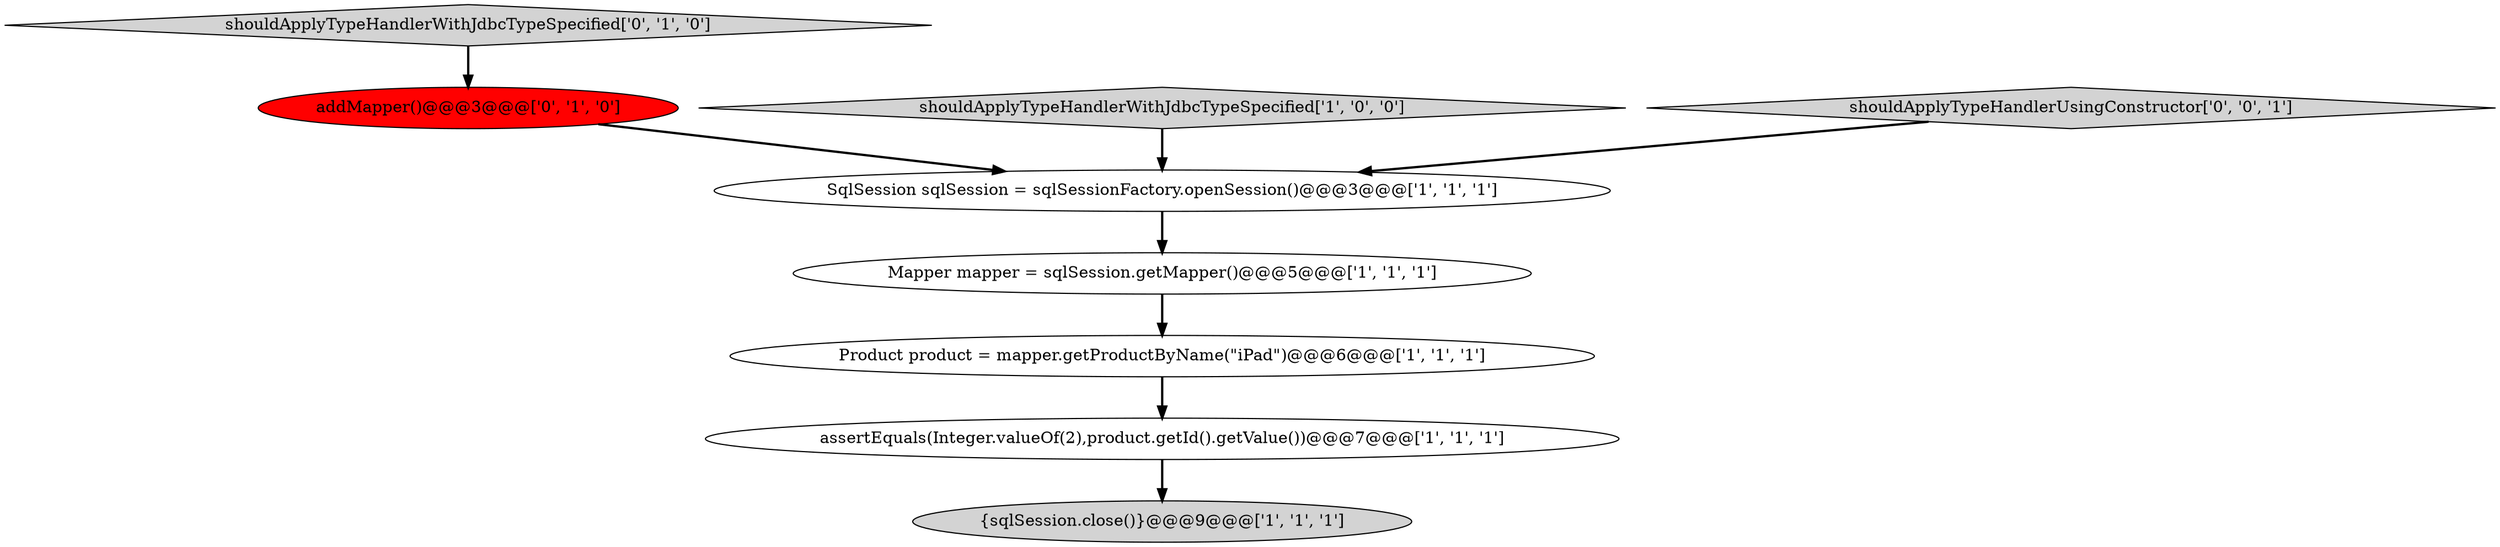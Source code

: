 digraph {
5 [style = filled, label = "Mapper mapper = sqlSession.getMapper()@@@5@@@['1', '1', '1']", fillcolor = white, shape = ellipse image = "AAA0AAABBB1BBB"];
6 [style = filled, label = "addMapper()@@@3@@@['0', '1', '0']", fillcolor = red, shape = ellipse image = "AAA1AAABBB2BBB"];
1 [style = filled, label = "Product product = mapper.getProductByName(\"iPad\")@@@6@@@['1', '1', '1']", fillcolor = white, shape = ellipse image = "AAA0AAABBB1BBB"];
7 [style = filled, label = "shouldApplyTypeHandlerWithJdbcTypeSpecified['0', '1', '0']", fillcolor = lightgray, shape = diamond image = "AAA0AAABBB2BBB"];
0 [style = filled, label = "shouldApplyTypeHandlerWithJdbcTypeSpecified['1', '0', '0']", fillcolor = lightgray, shape = diamond image = "AAA0AAABBB1BBB"];
8 [style = filled, label = "shouldApplyTypeHandlerUsingConstructor['0', '0', '1']", fillcolor = lightgray, shape = diamond image = "AAA0AAABBB3BBB"];
4 [style = filled, label = "{sqlSession.close()}@@@9@@@['1', '1', '1']", fillcolor = lightgray, shape = ellipse image = "AAA0AAABBB1BBB"];
2 [style = filled, label = "SqlSession sqlSession = sqlSessionFactory.openSession()@@@3@@@['1', '1', '1']", fillcolor = white, shape = ellipse image = "AAA0AAABBB1BBB"];
3 [style = filled, label = "assertEquals(Integer.valueOf(2),product.getId().getValue())@@@7@@@['1', '1', '1']", fillcolor = white, shape = ellipse image = "AAA0AAABBB1BBB"];
1->3 [style = bold, label=""];
5->1 [style = bold, label=""];
2->5 [style = bold, label=""];
8->2 [style = bold, label=""];
3->4 [style = bold, label=""];
7->6 [style = bold, label=""];
0->2 [style = bold, label=""];
6->2 [style = bold, label=""];
}
